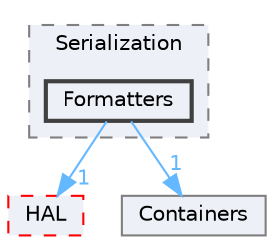 digraph "Formatters"
{
 // INTERACTIVE_SVG=YES
 // LATEX_PDF_SIZE
  bgcolor="transparent";
  edge [fontname=Helvetica,fontsize=10,labelfontname=Helvetica,labelfontsize=10];
  node [fontname=Helvetica,fontsize=10,shape=box,height=0.2,width=0.4];
  compound=true
  subgraph clusterdir_4acb951885fdf3c7a4c2ab809ab845db {
    graph [ bgcolor="#edf0f7", pencolor="grey50", label="Serialization", fontname=Helvetica,fontsize=10 style="filled,dashed", URL="dir_4acb951885fdf3c7a4c2ab809ab845db.html",tooltip=""]
  dir_b14b6dfbd50a96c3bbc1ad2fc6d1c602 [label="Formatters", fillcolor="#edf0f7", color="grey25", style="filled,bold", URL="dir_b14b6dfbd50a96c3bbc1ad2fc6d1c602.html",tooltip=""];
  }
  dir_06b681a867cd45e91f64ca04156625cf [label="HAL", fillcolor="#edf0f7", color="red", style="filled,dashed", URL="dir_06b681a867cd45e91f64ca04156625cf.html",tooltip=""];
  dir_d6d4edf6ba84739b62e6fae684879a69 [label="Containers", fillcolor="#edf0f7", color="grey50", style="filled", URL="dir_d6d4edf6ba84739b62e6fae684879a69.html",tooltip=""];
  dir_b14b6dfbd50a96c3bbc1ad2fc6d1c602->dir_06b681a867cd45e91f64ca04156625cf [headlabel="1", labeldistance=1.5 headhref="dir_000408_000461.html" href="dir_000408_000461.html" color="steelblue1" fontcolor="steelblue1"];
  dir_b14b6dfbd50a96c3bbc1ad2fc6d1c602->dir_d6d4edf6ba84739b62e6fae684879a69 [headlabel="1", labeldistance=1.5 headhref="dir_000408_000253.html" href="dir_000408_000253.html" color="steelblue1" fontcolor="steelblue1"];
}
